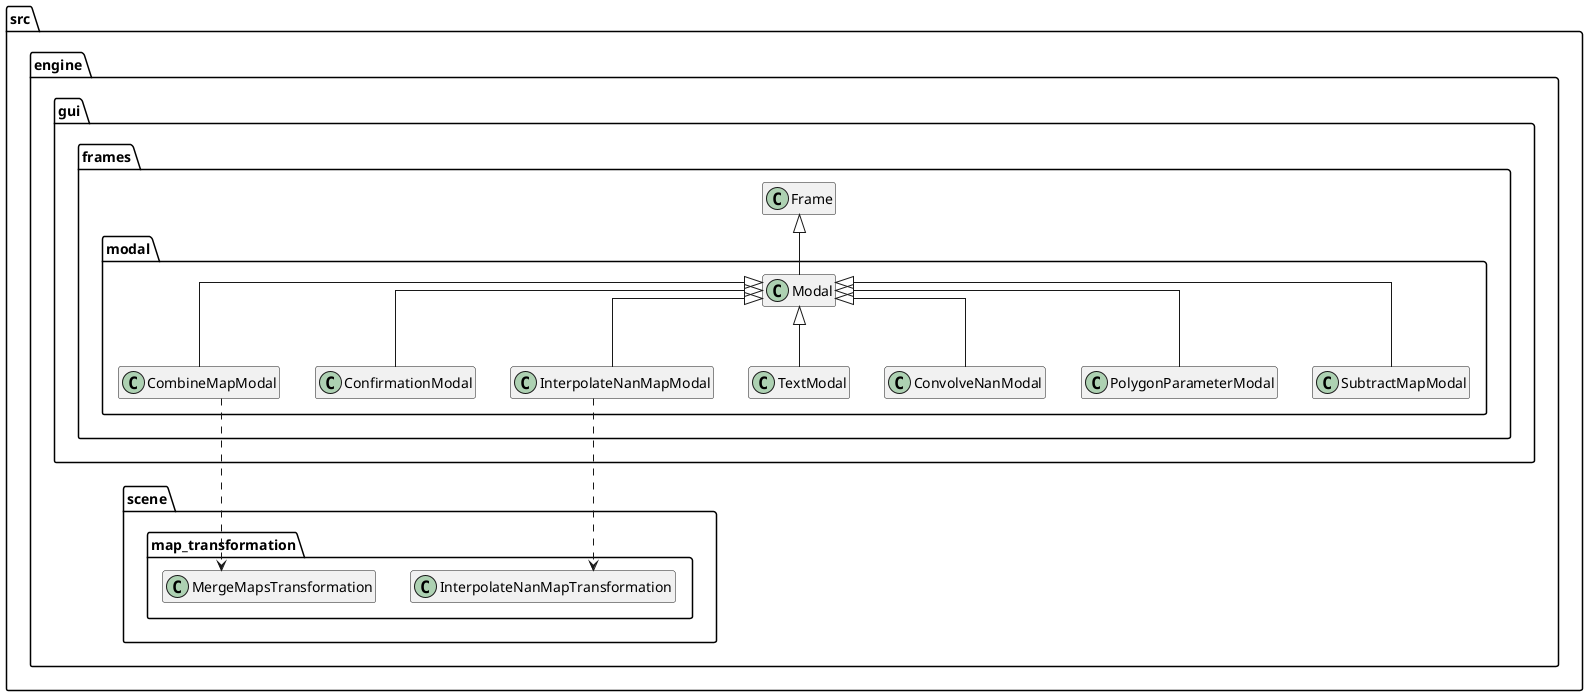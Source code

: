 @startuml

' Template file to use to create the diagrams od the packages.
' Every file must have a sub part called INTERNAL with the internal connections of the package and
' a sub part called EXTERNAL with the external parts.
skinparam linetype polyline
skinparam linetype ortho

!startsub INTERNAL

package src.engine.gui.frames.modal {
    class src.engine.gui.frames.modal.Modal
    class src.engine.gui.frames.modal.CombineMapModal
    class src.engine.gui.frames.modal.ConfirmationModal
    class src.engine.gui.frames.modal.InterpolateNanMapModal
    class src.engine.gui.frames.modal.TextModal
    class src.engine.gui.frames.modal.ConvolveNanModal
    class src.engine.gui.frames.modal.ConfirmationModal
    class src.engine.gui.frames.modal.PolygonParameterModal
    class src.engine.gui.frames.modal.SubtractMapModal
}

src.engine.gui.frames.modal.CombineMapModal -u-|> src.engine.gui.frames.modal.Modal
src.engine.gui.frames.modal.ConfirmationModal -u-|> src.engine.gui.frames.modal.Modal
src.engine.gui.frames.modal.InterpolateNanMapModal -u-|> src.engine.gui.frames.modal.Modal
src.engine.gui.frames.modal.TextModal -u-|> src.engine.gui.frames.modal.Modal
src.engine.gui.frames.modal.ConvolveNanModal -u-|> src.engine.gui.frames.modal.Modal
src.engine.gui.frames.modal.PolygonParameterModal -u-|> src.engine.gui.frames.modal.Modal
src.engine.gui.frames.modal.SubtractMapModal -u-|> src.engine.gui.frames.modal.Modal
!endsub

!startsub EXTERNAL
src.engine.gui.frames.modal.Modal -u-|> src.engine.gui.frames.Frame

src.engine.gui.frames.modal.InterpolateNanMapModal ..> src.engine.scene.map_transformation.InterpolateNanMapTransformation
src.engine.gui.frames.modal.CombineMapModal ..> src.engine.scene.map_transformation.MergeMapsTransformation
!endsub


' Code that will affect only the current diagram
' can be messy since it will not be imported
hide members

@enduml